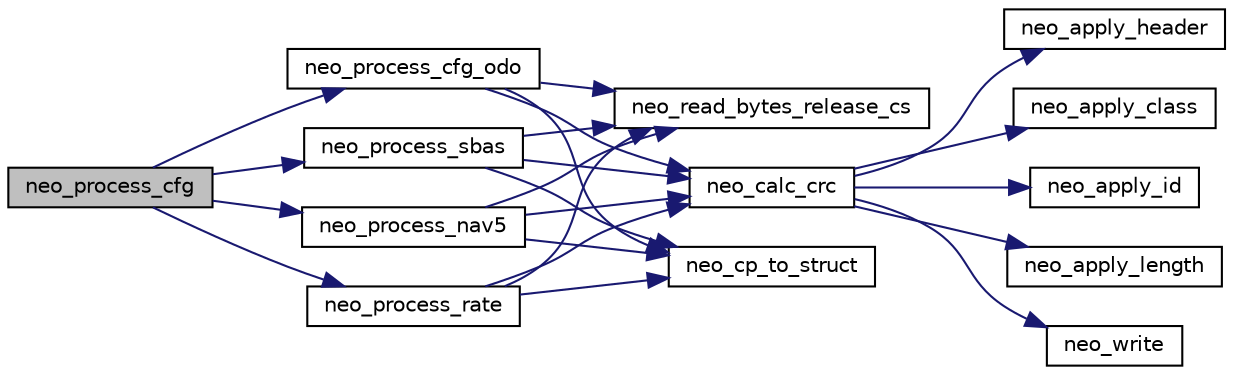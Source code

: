 digraph "neo_process_cfg"
{
  edge [fontname="Helvetica",fontsize="10",labelfontname="Helvetica",labelfontsize="10"];
  node [fontname="Helvetica",fontsize="10",shape=record];
  rankdir="LR";
  Node1 [label="neo_process_cfg",height=0.2,width=0.4,color="black", fillcolor="grey75", style="filled", fontcolor="black"];
  Node1 -> Node2 [color="midnightblue",fontsize="10",style="solid",fontname="Helvetica"];
  Node2 [label="neo_process_nav5",height=0.2,width=0.4,color="black", fillcolor="white", style="filled",URL="$group___n_e_o-_m8.html#gaedd148f5fc5f0b66de9e263fb647d0fb",tooltip="Parsing NAV5 message. "];
  Node2 -> Node3 [color="midnightblue",fontsize="10",style="solid",fontname="Helvetica"];
  Node3 [label="neo_read_bytes_release_cs",height=0.2,width=0.4,color="black", fillcolor="white", style="filled",URL="$group___n_e_o-_m8.html#ga52c2c574c486dc22192a81fa0511c0f6"];
  Node2 -> Node4 [color="midnightblue",fontsize="10",style="solid",fontname="Helvetica"];
  Node4 [label="neo_calc_crc",height=0.2,width=0.4,color="black", fillcolor="white", style="filled",URL="$group___n_e_o-_m8.html#ga07fa3d6c5e9ff5a076ae6a582d5094ca"];
  Node4 -> Node5 [color="midnightblue",fontsize="10",style="solid",fontname="Helvetica"];
  Node5 [label="neo_apply_header",height=0.2,width=0.4,color="black", fillcolor="white", style="filled",URL="$group___n_e_o-_m8.html#ga6925d8844a50b2f5fb050678d8221bd9",tooltip="Low-level packet forming API, header loading. "];
  Node4 -> Node6 [color="midnightblue",fontsize="10",style="solid",fontname="Helvetica"];
  Node6 [label="neo_apply_class",height=0.2,width=0.4,color="black", fillcolor="white", style="filled",URL="$group___n_e_o-_m8.html#ga8fd7a663cae8ffac9d94e62ec4c1f086",tooltip="Low-level packet forming API, class loading. "];
  Node4 -> Node7 [color="midnightblue",fontsize="10",style="solid",fontname="Helvetica"];
  Node7 [label="neo_apply_id",height=0.2,width=0.4,color="black", fillcolor="white", style="filled",URL="$group___n_e_o-_m8.html#gaee8e26c15d0d16b08c337fb24a8a315b",tooltip="Low-level packet forming API, ID loading. "];
  Node4 -> Node8 [color="midnightblue",fontsize="10",style="solid",fontname="Helvetica"];
  Node8 [label="neo_apply_length",height=0.2,width=0.4,color="black", fillcolor="white", style="filled",URL="$group___n_e_o-_m8.html#ga298ba864057ae52e5ce479738f4f8da7",tooltip="Low-level packet forming API, length loading, little-endian. "];
  Node4 -> Node9 [color="midnightblue",fontsize="10",style="solid",fontname="Helvetica"];
  Node9 [label="neo_write",height=0.2,width=0.4,color="black", fillcolor="white", style="filled",URL="$group___n_e_o-_m8.html#gac8a5523a1cd9ad31d85fbf284221f3eb"];
  Node2 -> Node10 [color="midnightblue",fontsize="10",style="solid",fontname="Helvetica"];
  Node10 [label="neo_cp_to_struct",height=0.2,width=0.4,color="black", fillcolor="white", style="filled",URL="$group___n_e_o-_m8.html#gafbf792d5e99d6c48c805bb68c2a860df",tooltip="Copy data from recieved message to struct. "];
  Node1 -> Node11 [color="midnightblue",fontsize="10",style="solid",fontname="Helvetica"];
  Node11 [label="neo_process_rate",height=0.2,width=0.4,color="black", fillcolor="white", style="filled",URL="$group___n_e_o-_m8.html#ga1ad5b612401dbdcbe43c34bc4bb5867e",tooltip="Parsing rate message. "];
  Node11 -> Node3 [color="midnightblue",fontsize="10",style="solid",fontname="Helvetica"];
  Node11 -> Node4 [color="midnightblue",fontsize="10",style="solid",fontname="Helvetica"];
  Node11 -> Node10 [color="midnightblue",fontsize="10",style="solid",fontname="Helvetica"];
  Node1 -> Node12 [color="midnightblue",fontsize="10",style="solid",fontname="Helvetica"];
  Node12 [label="neo_process_cfg_odo",height=0.2,width=0.4,color="black", fillcolor="white", style="filled",URL="$group___n_e_o-_m8.html#ga67811202470049b8b04eb11bb79eb62c",tooltip="Parsing CFG odometer message. "];
  Node12 -> Node3 [color="midnightblue",fontsize="10",style="solid",fontname="Helvetica"];
  Node12 -> Node4 [color="midnightblue",fontsize="10",style="solid",fontname="Helvetica"];
  Node12 -> Node10 [color="midnightblue",fontsize="10",style="solid",fontname="Helvetica"];
  Node1 -> Node13 [color="midnightblue",fontsize="10",style="solid",fontname="Helvetica"];
  Node13 [label="neo_process_sbas",height=0.2,width=0.4,color="black", fillcolor="white", style="filled",URL="$group___n_e_o-_m8.html#ga34f707f1b981d30b364fd9bf8d25d95f",tooltip="Parsing SBAS message. "];
  Node13 -> Node3 [color="midnightblue",fontsize="10",style="solid",fontname="Helvetica"];
  Node13 -> Node4 [color="midnightblue",fontsize="10",style="solid",fontname="Helvetica"];
  Node13 -> Node10 [color="midnightblue",fontsize="10",style="solid",fontname="Helvetica"];
}
